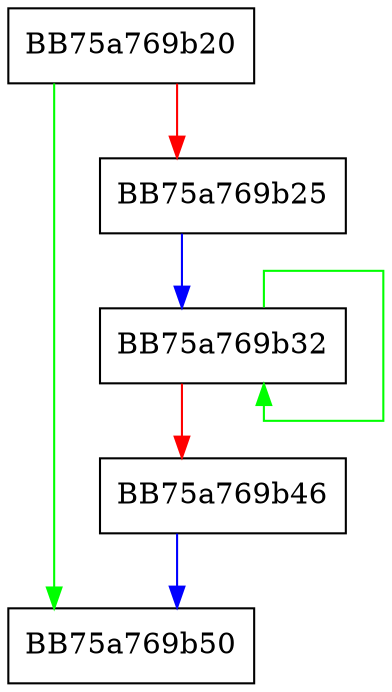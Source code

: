 digraph sqlite3WindowListDelete {
  node [shape="box"];
  graph [splines=ortho];
  BB75a769b20 -> BB75a769b50 [color="green"];
  BB75a769b20 -> BB75a769b25 [color="red"];
  BB75a769b25 -> BB75a769b32 [color="blue"];
  BB75a769b32 -> BB75a769b32 [color="green"];
  BB75a769b32 -> BB75a769b46 [color="red"];
  BB75a769b46 -> BB75a769b50 [color="blue"];
}